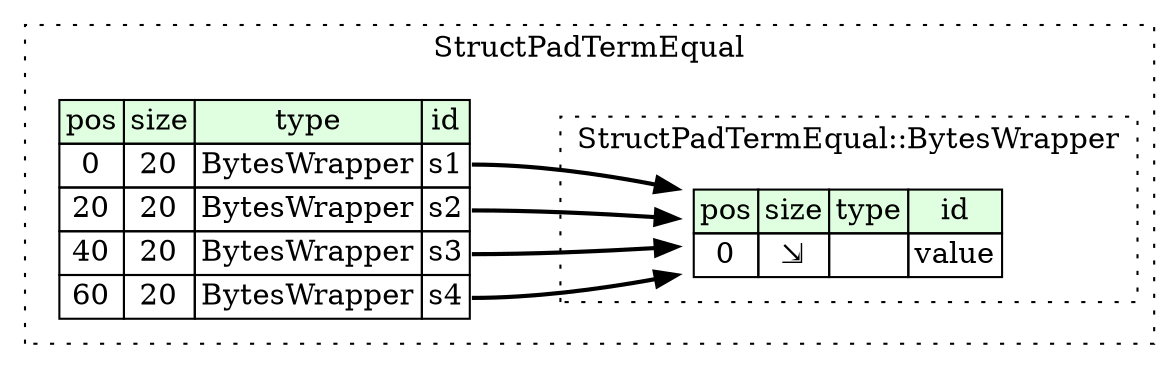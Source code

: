 digraph {
	rankdir=LR;
	node [shape=plaintext];
	subgraph cluster__struct_pad_term_equal {
		label="StructPadTermEqual";
		graph[style=dotted];

		struct_pad_term_equal__seq [label=<<TABLE BORDER="0" CELLBORDER="1" CELLSPACING="0">
			<TR><TD BGCOLOR="#E0FFE0">pos</TD><TD BGCOLOR="#E0FFE0">size</TD><TD BGCOLOR="#E0FFE0">type</TD><TD BGCOLOR="#E0FFE0">id</TD></TR>
			<TR><TD PORT="s1_pos">0</TD><TD PORT="s1_size">20</TD><TD>BytesWrapper</TD><TD PORT="s1_type">s1</TD></TR>
			<TR><TD PORT="s2_pos">20</TD><TD PORT="s2_size">20</TD><TD>BytesWrapper</TD><TD PORT="s2_type">s2</TD></TR>
			<TR><TD PORT="s3_pos">40</TD><TD PORT="s3_size">20</TD><TD>BytesWrapper</TD><TD PORT="s3_type">s3</TD></TR>
			<TR><TD PORT="s4_pos">60</TD><TD PORT="s4_size">20</TD><TD>BytesWrapper</TD><TD PORT="s4_type">s4</TD></TR>
		</TABLE>>];
		subgraph cluster__bytes_wrapper {
			label="StructPadTermEqual::BytesWrapper";
			graph[style=dotted];

			bytes_wrapper__seq [label=<<TABLE BORDER="0" CELLBORDER="1" CELLSPACING="0">
				<TR><TD BGCOLOR="#E0FFE0">pos</TD><TD BGCOLOR="#E0FFE0">size</TD><TD BGCOLOR="#E0FFE0">type</TD><TD BGCOLOR="#E0FFE0">id</TD></TR>
				<TR><TD PORT="value_pos">0</TD><TD PORT="value_size">⇲</TD><TD></TD><TD PORT="value_type">value</TD></TR>
			</TABLE>>];
		}
	}
	struct_pad_term_equal__seq:s1_type -> bytes_wrapper__seq [style=bold];
	struct_pad_term_equal__seq:s2_type -> bytes_wrapper__seq [style=bold];
	struct_pad_term_equal__seq:s3_type -> bytes_wrapper__seq [style=bold];
	struct_pad_term_equal__seq:s4_type -> bytes_wrapper__seq [style=bold];
}
